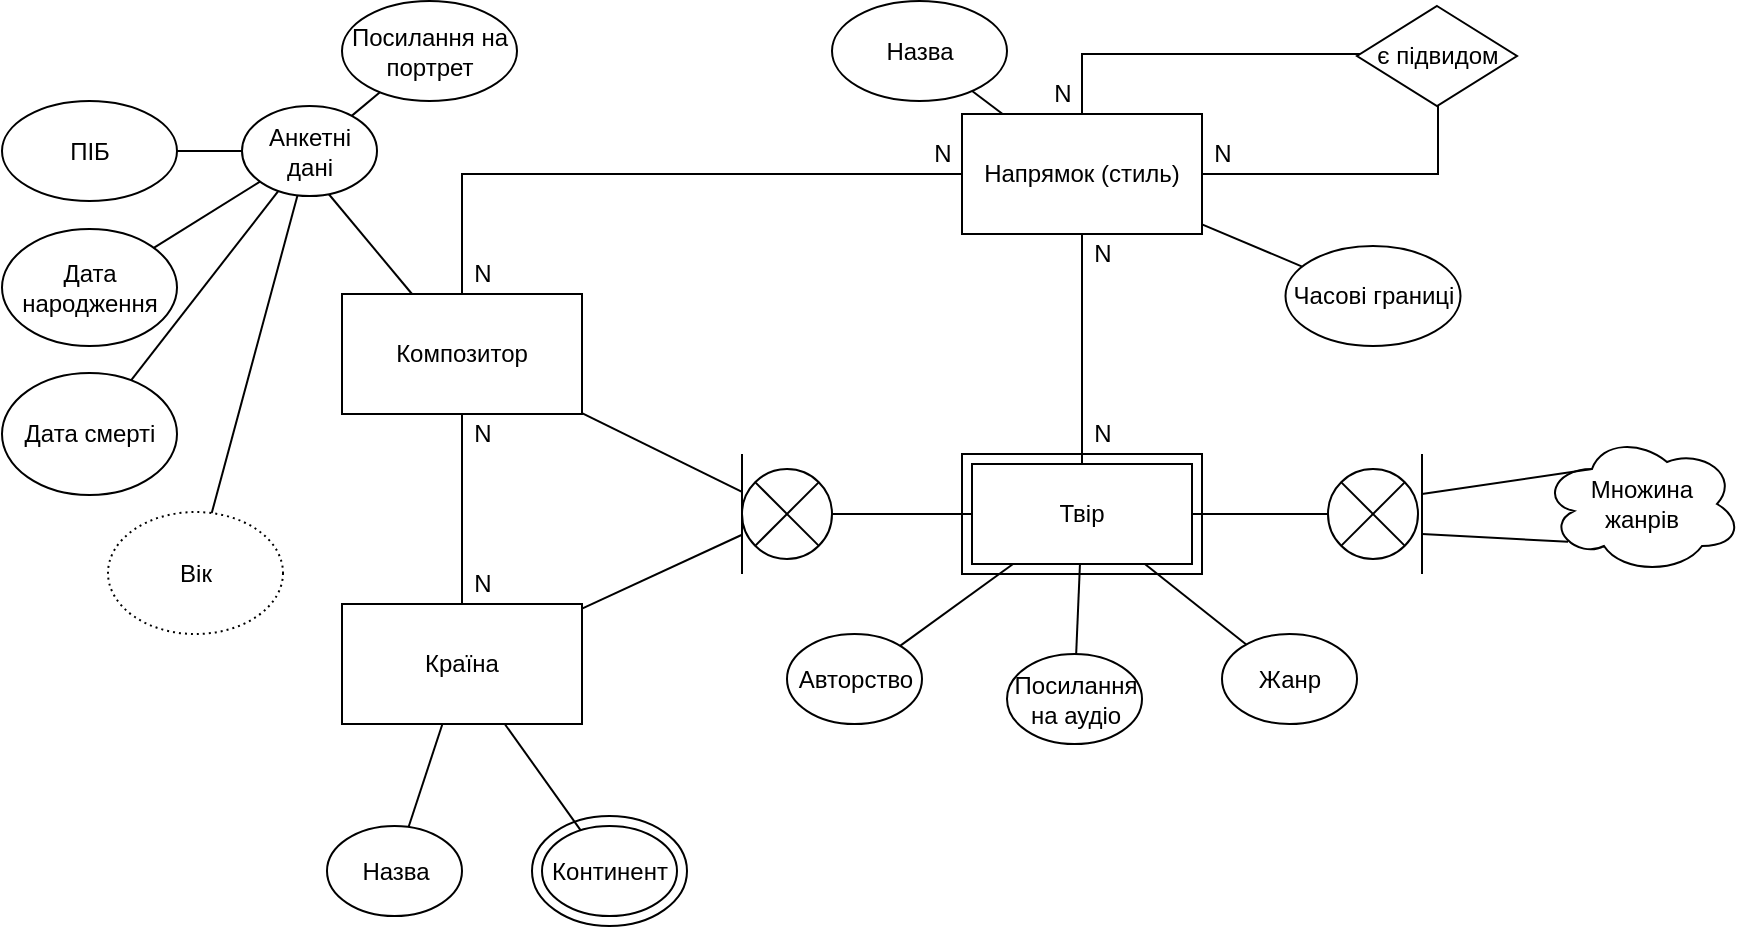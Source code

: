 <mxfile version="13.7.3" type="device"><diagram id="q5d7_CDvKfL5Ds5wozt5" name="Page-1"><mxGraphModel dx="868" dy="515" grid="1" gridSize="10" guides="1" tooltips="1" connect="1" arrows="1" fold="1" page="1" pageScale="1" pageWidth="850" pageHeight="1100" math="0" shadow="0"><root><mxCell id="0"/><mxCell id="1" parent="0"/><mxCell id="2iN-9n0AcpxIj61x2sgY-4" value="" style="ellipse;whiteSpace=wrap;html=1;" parent="1" vertex="1"><mxGeometry x="265" y="415" width="77.5" height="55" as="geometry"/></mxCell><mxCell id="AQ45f9ThRaoDO1Q7zUSK-28" style="edgeStyle=orthogonalEdgeStyle;rounded=0;orthogonalLoop=1;jettySize=auto;html=1;endArrow=none;endFill=0;" parent="1" source="AQ45f9ThRaoDO1Q7zUSK-1" target="AQ45f9ThRaoDO1Q7zUSK-18" edge="1"><mxGeometry relative="1" as="geometry"><Array as="points"><mxPoint x="230" y="94"/></Array></mxGeometry></mxCell><mxCell id="AQ45f9ThRaoDO1Q7zUSK-1" value="Композитор" style="rounded=0;whiteSpace=wrap;html=1;" parent="1" vertex="1"><mxGeometry x="170" y="154" width="120" height="60" as="geometry"/></mxCell><mxCell id="AQ45f9ThRaoDO1Q7zUSK-2" value="" style="rounded=0;whiteSpace=wrap;html=1;" parent="1" vertex="1"><mxGeometry x="480" y="234" width="120" height="60" as="geometry"/></mxCell><mxCell id="AQ45f9ThRaoDO1Q7zUSK-3" value="Твір" style="rounded=0;whiteSpace=wrap;html=1;" parent="1" vertex="1"><mxGeometry x="485" y="239" width="110" height="50" as="geometry"/></mxCell><mxCell id="AQ45f9ThRaoDO1Q7zUSK-6" value="Країна" style="rounded=0;whiteSpace=wrap;html=1;" parent="1" vertex="1"><mxGeometry x="170" y="309" width="120" height="60" as="geometry"/></mxCell><mxCell id="AQ45f9ThRaoDO1Q7zUSK-7" value="" style="endArrow=none;html=1;" parent="1" source="AQ45f9ThRaoDO1Q7zUSK-1" target="AQ45f9ThRaoDO1Q7zUSK-6" edge="1"><mxGeometry width="50" height="50" relative="1" as="geometry"><mxPoint x="300" y="193.032" as="sourcePoint"/><mxPoint x="495" y="189.887" as="targetPoint"/></mxGeometry></mxCell><mxCell id="AQ45f9ThRaoDO1Q7zUSK-8" value="N" style="text;html=1;align=center;verticalAlign=middle;resizable=0;points=[];autosize=1;" parent="1" vertex="1"><mxGeometry x="230" y="289" width="20" height="20" as="geometry"/></mxCell><mxCell id="AQ45f9ThRaoDO1Q7zUSK-9" value="N" style="text;html=1;align=center;verticalAlign=middle;resizable=0;points=[];autosize=1;" parent="1" vertex="1"><mxGeometry x="230" y="214" width="20" height="20" as="geometry"/></mxCell><mxCell id="AQ45f9ThRaoDO1Q7zUSK-12" value="Авторство" style="ellipse;whiteSpace=wrap;html=1;" parent="1" vertex="1"><mxGeometry x="392.5" y="324" width="67.5" height="45" as="geometry"/></mxCell><mxCell id="AQ45f9ThRaoDO1Q7zUSK-14" value="" style="verticalLabelPosition=bottom;verticalAlign=top;html=1;shape=mxgraph.flowchart.or;" parent="1" vertex="1"><mxGeometry x="370" y="241.5" width="45" height="45" as="geometry"/></mxCell><mxCell id="AQ45f9ThRaoDO1Q7zUSK-15" value="" style="endArrow=none;html=1;" parent="1" source="AQ45f9ThRaoDO1Q7zUSK-1" target="AQ45f9ThRaoDO1Q7zUSK-14" edge="1"><mxGeometry width="50" height="50" relative="1" as="geometry"><mxPoint x="300" y="289" as="sourcePoint"/><mxPoint x="350" y="239" as="targetPoint"/></mxGeometry></mxCell><mxCell id="AQ45f9ThRaoDO1Q7zUSK-16" value="" style="endArrow=none;html=1;" parent="1" source="AQ45f9ThRaoDO1Q7zUSK-6" target="AQ45f9ThRaoDO1Q7zUSK-14" edge="1"><mxGeometry width="50" height="50" relative="1" as="geometry"><mxPoint x="300" y="223.538" as="sourcePoint"/><mxPoint x="380" y="262.923" as="targetPoint"/></mxGeometry></mxCell><mxCell id="AQ45f9ThRaoDO1Q7zUSK-17" value="" style="endArrow=none;html=1;" parent="1" source="AQ45f9ThRaoDO1Q7zUSK-14" target="AQ45f9ThRaoDO1Q7zUSK-3" edge="1"><mxGeometry width="50" height="50" relative="1" as="geometry"><mxPoint x="300" y="321.308" as="sourcePoint"/><mxPoint x="380" y="284.385" as="targetPoint"/></mxGeometry></mxCell><mxCell id="AQ45f9ThRaoDO1Q7zUSK-39" style="edgeStyle=orthogonalEdgeStyle;rounded=0;orthogonalLoop=1;jettySize=auto;html=1;endArrow=none;endFill=0;" parent="1" source="AQ45f9ThRaoDO1Q7zUSK-18" target="AQ45f9ThRaoDO1Q7zUSK-40" edge="1"><mxGeometry relative="1" as="geometry"><mxPoint x="650" y="94" as="targetPoint"/><Array as="points"><mxPoint x="718" y="94"/></Array></mxGeometry></mxCell><mxCell id="AQ45f9ThRaoDO1Q7zUSK-18" value="Напрямок (стиль)" style="rounded=0;whiteSpace=wrap;html=1;" parent="1" vertex="1"><mxGeometry x="480" y="64" width="120" height="60" as="geometry"/></mxCell><mxCell id="AQ45f9ThRaoDO1Q7zUSK-20" value="" style="endArrow=none;html=1;" parent="1" source="AQ45f9ThRaoDO1Q7zUSK-18" target="AQ45f9ThRaoDO1Q7zUSK-3" edge="1"><mxGeometry width="50" height="50" relative="1" as="geometry"><mxPoint x="300" y="194" as="sourcePoint"/><mxPoint x="390" y="194" as="targetPoint"/></mxGeometry></mxCell><mxCell id="AQ45f9ThRaoDO1Q7zUSK-21" value="" style="endArrow=none;html=1;" parent="1" source="AQ45f9ThRaoDO1Q7zUSK-12" target="AQ45f9ThRaoDO1Q7zUSK-3" edge="1"><mxGeometry width="50" height="50" relative="1" as="geometry"><mxPoint x="300" y="321.308" as="sourcePoint"/><mxPoint x="380" y="284.385" as="targetPoint"/></mxGeometry></mxCell><mxCell id="AQ45f9ThRaoDO1Q7zUSK-22" value="N" style="text;html=1;align=center;verticalAlign=middle;resizable=0;points=[];autosize=1;" parent="1" vertex="1"><mxGeometry x="230" y="134" width="20" height="20" as="geometry"/></mxCell><mxCell id="AQ45f9ThRaoDO1Q7zUSK-23" value="N" style="text;html=1;align=center;verticalAlign=middle;resizable=0;points=[];autosize=1;" parent="1" vertex="1"><mxGeometry x="460" y="74" width="20" height="20" as="geometry"/></mxCell><mxCell id="AQ45f9ThRaoDO1Q7zUSK-25" value="" style="endArrow=none;html=1;" parent="1" edge="1"><mxGeometry width="50" height="50" relative="1" as="geometry"><mxPoint x="370" y="294" as="sourcePoint"/><mxPoint x="370" y="234" as="targetPoint"/></mxGeometry></mxCell><mxCell id="AQ45f9ThRaoDO1Q7zUSK-29" value="N" style="text;html=1;align=center;verticalAlign=middle;resizable=0;points=[];autosize=1;" parent="1" vertex="1"><mxGeometry x="540" y="124" width="20" height="20" as="geometry"/></mxCell><mxCell id="AQ45f9ThRaoDO1Q7zUSK-30" value="N" style="text;html=1;align=center;verticalAlign=middle;resizable=0;points=[];autosize=1;" parent="1" vertex="1"><mxGeometry x="540" y="214" width="20" height="20" as="geometry"/></mxCell><mxCell id="AQ45f9ThRaoDO1Q7zUSK-31" value="Жанр" style="ellipse;whiteSpace=wrap;html=1;" parent="1" vertex="1"><mxGeometry x="610" y="324" width="67.5" height="45" as="geometry"/></mxCell><mxCell id="AQ45f9ThRaoDO1Q7zUSK-32" value="" style="endArrow=none;html=1;" parent="1" source="AQ45f9ThRaoDO1Q7zUSK-31" target="AQ45f9ThRaoDO1Q7zUSK-3" edge="1"><mxGeometry width="50" height="50" relative="1" as="geometry"><mxPoint x="459.072" y="339.924" as="sourcePoint"/><mxPoint x="515.53" y="299" as="targetPoint"/></mxGeometry></mxCell><mxCell id="AQ45f9ThRaoDO1Q7zUSK-33" value="" style="verticalLabelPosition=bottom;verticalAlign=top;html=1;shape=mxgraph.flowchart.or;" parent="1" vertex="1"><mxGeometry x="663" y="241.5" width="45" height="45" as="geometry"/></mxCell><mxCell id="AQ45f9ThRaoDO1Q7zUSK-34" value="" style="endArrow=none;html=1;" parent="1" edge="1"><mxGeometry width="50" height="50" relative="1" as="geometry"><mxPoint x="710" y="294" as="sourcePoint"/><mxPoint x="710" y="234" as="targetPoint"/></mxGeometry></mxCell><mxCell id="AQ45f9ThRaoDO1Q7zUSK-35" value="" style="endArrow=none;html=1;" parent="1" source="AQ45f9ThRaoDO1Q7zUSK-3" target="AQ45f9ThRaoDO1Q7zUSK-33" edge="1"><mxGeometry width="50" height="50" relative="1" as="geometry"><mxPoint x="425" y="274" as="sourcePoint"/><mxPoint x="495" y="274" as="targetPoint"/></mxGeometry></mxCell><mxCell id="AQ45f9ThRaoDO1Q7zUSK-36" value="Множина&lt;br&gt;жанрів" style="ellipse;shape=cloud;whiteSpace=wrap;html=1;align=center;" parent="1" vertex="1"><mxGeometry x="770" y="224" width="100" height="70" as="geometry"/></mxCell><mxCell id="AQ45f9ThRaoDO1Q7zUSK-37" value="" style="endArrow=none;html=1;entryX=0.25;entryY=0.25;entryDx=0;entryDy=0;entryPerimeter=0;" parent="1" target="AQ45f9ThRaoDO1Q7zUSK-36" edge="1"><mxGeometry width="50" height="50" relative="1" as="geometry"><mxPoint x="710" y="254" as="sourcePoint"/><mxPoint x="770" y="244" as="targetPoint"/></mxGeometry></mxCell><mxCell id="AQ45f9ThRaoDO1Q7zUSK-38" value="" style="endArrow=none;html=1;entryX=0.13;entryY=0.77;entryDx=0;entryDy=0;entryPerimeter=0;" parent="1" target="AQ45f9ThRaoDO1Q7zUSK-36" edge="1"><mxGeometry width="50" height="50" relative="1" as="geometry"><mxPoint x="710" y="274" as="sourcePoint"/><mxPoint x="780" y="254" as="targetPoint"/></mxGeometry></mxCell><mxCell id="AQ45f9ThRaoDO1Q7zUSK-41" style="edgeStyle=orthogonalEdgeStyle;rounded=0;orthogonalLoop=1;jettySize=auto;html=1;entryX=0.5;entryY=0;entryDx=0;entryDy=0;endArrow=none;endFill=0;" parent="1" source="AQ45f9ThRaoDO1Q7zUSK-40" target="AQ45f9ThRaoDO1Q7zUSK-18" edge="1"><mxGeometry relative="1" as="geometry"><Array as="points"><mxPoint x="540" y="34"/></Array></mxGeometry></mxCell><mxCell id="AQ45f9ThRaoDO1Q7zUSK-40" value="є підвидом" style="rhombus;whiteSpace=wrap;html=1;" parent="1" vertex="1"><mxGeometry x="677.5" y="10" width="80" height="50" as="geometry"/></mxCell><mxCell id="AQ45f9ThRaoDO1Q7zUSK-43" value="N" style="text;html=1;align=center;verticalAlign=middle;resizable=0;points=[];autosize=1;" parent="1" vertex="1"><mxGeometry x="520" y="44" width="20" height="20" as="geometry"/></mxCell><mxCell id="AQ45f9ThRaoDO1Q7zUSK-45" value="N" style="text;html=1;align=center;verticalAlign=middle;resizable=0;points=[];autosize=1;" parent="1" vertex="1"><mxGeometry x="600" y="74" width="20" height="20" as="geometry"/></mxCell><mxCell id="2iN-9n0AcpxIj61x2sgY-1" value="Назва" style="ellipse;whiteSpace=wrap;html=1;" parent="1" vertex="1"><mxGeometry x="162.5" y="420" width="67.5" height="45" as="geometry"/></mxCell><mxCell id="2iN-9n0AcpxIj61x2sgY-3" value="Континент" style="ellipse;whiteSpace=wrap;html=1;" parent="1" vertex="1"><mxGeometry x="270" y="420" width="67.5" height="45" as="geometry"/></mxCell><mxCell id="2iN-9n0AcpxIj61x2sgY-8" value="" style="endArrow=none;html=1;" parent="1" source="2iN-9n0AcpxIj61x2sgY-1" target="AQ45f9ThRaoDO1Q7zUSK-6" edge="1"><mxGeometry width="50" height="50" relative="1" as="geometry"><mxPoint x="170" y="530" as="sourcePoint"/><mxPoint x="220" y="480" as="targetPoint"/></mxGeometry></mxCell><mxCell id="2iN-9n0AcpxIj61x2sgY-9" value="" style="endArrow=none;html=1;" parent="1" source="2iN-9n0AcpxIj61x2sgY-3" target="AQ45f9ThRaoDO1Q7zUSK-6" edge="1"><mxGeometry width="50" height="50" relative="1" as="geometry"><mxPoint x="213.188" y="430.48" as="sourcePoint"/><mxPoint x="230.217" y="379" as="targetPoint"/></mxGeometry></mxCell><mxCell id="2iN-9n0AcpxIj61x2sgY-13" value="" style="endArrow=none;html=1;" parent="1" source="AQ45f9ThRaoDO1Q7zUSK-1" edge="1"><mxGeometry width="50" height="50" relative="1" as="geometry"><mxPoint x="140" y="130" as="sourcePoint"/><mxPoint x="160" y="100" as="targetPoint"/></mxGeometry></mxCell><mxCell id="2iN-9n0AcpxIj61x2sgY-14" value="Анкетні дані" style="ellipse;whiteSpace=wrap;html=1;" parent="1" vertex="1"><mxGeometry x="120" y="60" width="67.5" height="45" as="geometry"/></mxCell><mxCell id="2iN-9n0AcpxIj61x2sgY-16" style="edgeStyle=orthogonalEdgeStyle;rounded=0;orthogonalLoop=1;jettySize=auto;html=1;endArrow=none;endFill=0;" parent="1" source="2iN-9n0AcpxIj61x2sgY-15" target="2iN-9n0AcpxIj61x2sgY-14" edge="1"><mxGeometry relative="1" as="geometry"/></mxCell><mxCell id="2iN-9n0AcpxIj61x2sgY-15" value="ПІБ" style="ellipse;whiteSpace=wrap;html=1;" parent="1" vertex="1"><mxGeometry y="57.5" width="87.5" height="50" as="geometry"/></mxCell><mxCell id="2iN-9n0AcpxIj61x2sgY-17" value="Дата народження" style="ellipse;whiteSpace=wrap;html=1;" parent="1" vertex="1"><mxGeometry y="121.5" width="87.5" height="58.5" as="geometry"/></mxCell><mxCell id="2iN-9n0AcpxIj61x2sgY-19" value="Дата смерті" style="ellipse;whiteSpace=wrap;html=1;" parent="1" vertex="1"><mxGeometry y="193.5" width="87.5" height="61" as="geometry"/></mxCell><mxCell id="2iN-9n0AcpxIj61x2sgY-20" value="" style="endArrow=none;html=1;" parent="1" source="2iN-9n0AcpxIj61x2sgY-17" target="2iN-9n0AcpxIj61x2sgY-14" edge="1"><mxGeometry width="50" height="50" relative="1" as="geometry"><mxPoint x="190" y="230" as="sourcePoint"/><mxPoint x="240" y="180" as="targetPoint"/></mxGeometry></mxCell><mxCell id="2iN-9n0AcpxIj61x2sgY-21" value="" style="endArrow=none;html=1;" parent="1" source="2iN-9n0AcpxIj61x2sgY-19" target="2iN-9n0AcpxIj61x2sgY-14" edge="1"><mxGeometry width="50" height="50" relative="1" as="geometry"><mxPoint x="86.027" y="141.004" as="sourcePoint"/><mxPoint x="139.002" y="107.799" as="targetPoint"/></mxGeometry></mxCell><mxCell id="2iN-9n0AcpxIj61x2sgY-23" value="Вік" style="ellipse;whiteSpace=wrap;html=1;dashed=1;dashPattern=1 2;" parent="1" vertex="1"><mxGeometry x="53" y="263" width="87.5" height="61" as="geometry"/></mxCell><mxCell id="2iN-9n0AcpxIj61x2sgY-25" value="" style="endArrow=none;html=1;" parent="1" source="2iN-9n0AcpxIj61x2sgY-23" target="2iN-9n0AcpxIj61x2sgY-14" edge="1"><mxGeometry width="50" height="50" relative="1" as="geometry"><mxPoint x="74.585" y="207.181" as="sourcePoint"/><mxPoint x="148.177" y="112.462" as="targetPoint"/></mxGeometry></mxCell><mxCell id="2iN-9n0AcpxIj61x2sgY-26" value="Посилання на портрет" style="ellipse;whiteSpace=wrap;html=1;" parent="1" vertex="1"><mxGeometry x="170" y="7.5" width="87.5" height="50" as="geometry"/></mxCell><mxCell id="2iN-9n0AcpxIj61x2sgY-27" value="" style="endArrow=none;html=1;" parent="1" source="2iN-9n0AcpxIj61x2sgY-26" target="2iN-9n0AcpxIj61x2sgY-14" edge="1"><mxGeometry width="50" height="50" relative="1" as="geometry"><mxPoint x="-110" y="270" as="sourcePoint"/><mxPoint x="-60" y="220" as="targetPoint"/></mxGeometry></mxCell><mxCell id="2iN-9n0AcpxIj61x2sgY-28" value="Назва" style="ellipse;whiteSpace=wrap;html=1;" parent="1" vertex="1"><mxGeometry x="415" y="7.5" width="87.5" height="50" as="geometry"/></mxCell><mxCell id="2iN-9n0AcpxIj61x2sgY-29" value="" style="endArrow=none;html=1;" parent="1" source="AQ45f9ThRaoDO1Q7zUSK-18" target="2iN-9n0AcpxIj61x2sgY-28" edge="1"><mxGeometry width="50" height="50" relative="1" as="geometry"><mxPoint x="215" y="164" as="sourcePoint"/><mxPoint x="170" y="110" as="targetPoint"/></mxGeometry></mxCell><mxCell id="2iN-9n0AcpxIj61x2sgY-30" value="Часові границі" style="ellipse;whiteSpace=wrap;html=1;" parent="1" vertex="1"><mxGeometry x="641.75" y="130" width="87.5" height="50" as="geometry"/></mxCell><mxCell id="2iN-9n0AcpxIj61x2sgY-31" value="" style="endArrow=none;html=1;" parent="1" source="2iN-9n0AcpxIj61x2sgY-30" target="AQ45f9ThRaoDO1Q7zUSK-18" edge="1"><mxGeometry width="50" height="50" relative="1" as="geometry"><mxPoint x="510.463" y="74" as="sourcePoint"/><mxPoint x="495.195" y="62.416" as="targetPoint"/></mxGeometry></mxCell><mxCell id="2iN-9n0AcpxIj61x2sgY-32" value="Посилання на аудіо" style="ellipse;whiteSpace=wrap;html=1;" parent="1" vertex="1"><mxGeometry x="502.5" y="334" width="67.5" height="45" as="geometry"/></mxCell><mxCell id="2iN-9n0AcpxIj61x2sgY-33" value="" style="endArrow=none;html=1;" parent="1" source="2iN-9n0AcpxIj61x2sgY-32" target="AQ45f9ThRaoDO1Q7zUSK-3" edge="1"><mxGeometry width="50" height="50" relative="1" as="geometry"><mxPoint x="459.242" y="340.028" as="sourcePoint"/><mxPoint x="515.53" y="299" as="targetPoint"/></mxGeometry></mxCell></root></mxGraphModel></diagram></mxfile>
